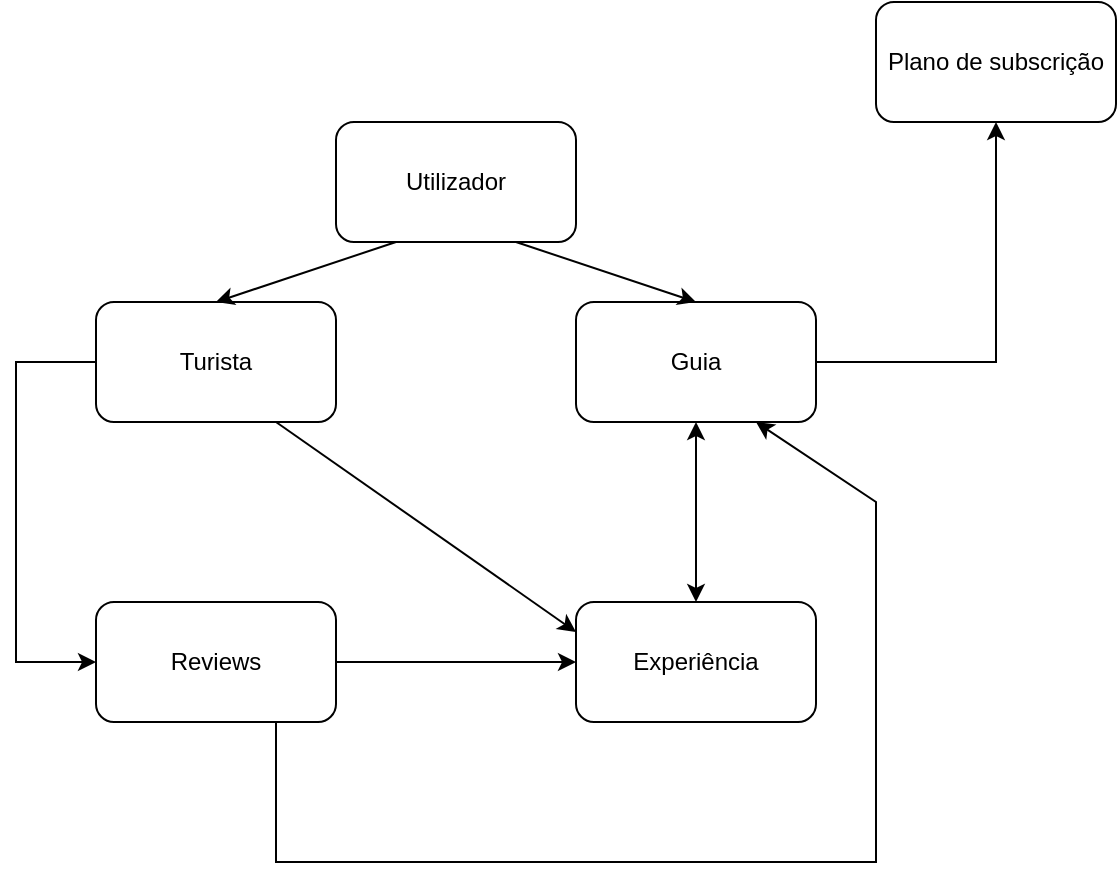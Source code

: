 <mxfile version="16.1.0" type="device"><diagram id="7kZww0D2gUgzowo5gsed" name="Entidades"><mxGraphModel dx="1386" dy="739" grid="1" gridSize="10" guides="1" tooltips="1" connect="1" arrows="1" fold="1" page="1" pageScale="1" pageWidth="850" pageHeight="1100" math="0" shadow="0"><root><mxCell id="0"/><mxCell id="1" parent="0"/><mxCell id="w6kX2u9ml0brE6RhirdK-1" value="Utilizador" style="rounded=1;whiteSpace=wrap;html=1;" vertex="1" parent="1"><mxGeometry x="300" y="260" width="120" height="60" as="geometry"/></mxCell><mxCell id="w6kX2u9ml0brE6RhirdK-3" value="Experiência" style="rounded=1;whiteSpace=wrap;html=1;" vertex="1" parent="1"><mxGeometry x="420" y="500" width="120" height="60" as="geometry"/></mxCell><mxCell id="w6kX2u9ml0brE6RhirdK-4" value="Guia" style="rounded=1;whiteSpace=wrap;html=1;" vertex="1" parent="1"><mxGeometry x="420" y="350" width="120" height="60" as="geometry"/></mxCell><mxCell id="w6kX2u9ml0brE6RhirdK-5" value="Turista" style="rounded=1;whiteSpace=wrap;html=1;" vertex="1" parent="1"><mxGeometry x="180" y="350" width="120" height="60" as="geometry"/></mxCell><mxCell id="w6kX2u9ml0brE6RhirdK-6" value="" style="endArrow=classic;html=1;rounded=0;exitX=0.25;exitY=1;exitDx=0;exitDy=0;entryX=0.5;entryY=0;entryDx=0;entryDy=0;" edge="1" parent="1" source="w6kX2u9ml0brE6RhirdK-1" target="w6kX2u9ml0brE6RhirdK-5"><mxGeometry width="50" height="50" relative="1" as="geometry"><mxPoint x="400" y="400" as="sourcePoint"/><mxPoint x="450" y="350" as="targetPoint"/></mxGeometry></mxCell><mxCell id="w6kX2u9ml0brE6RhirdK-7" value="" style="endArrow=classic;html=1;rounded=0;exitX=0.75;exitY=1;exitDx=0;exitDy=0;entryX=0.5;entryY=0;entryDx=0;entryDy=0;" edge="1" parent="1" source="w6kX2u9ml0brE6RhirdK-1" target="w6kX2u9ml0brE6RhirdK-4"><mxGeometry width="50" height="50" relative="1" as="geometry"><mxPoint x="400" y="400" as="sourcePoint"/><mxPoint x="450" y="350" as="targetPoint"/></mxGeometry></mxCell><mxCell id="w6kX2u9ml0brE6RhirdK-9" value="Plano de subscrição" style="rounded=1;whiteSpace=wrap;html=1;" vertex="1" parent="1"><mxGeometry x="570" y="200" width="120" height="60" as="geometry"/></mxCell><mxCell id="w6kX2u9ml0brE6RhirdK-10" value="Reviews" style="rounded=1;whiteSpace=wrap;html=1;" vertex="1" parent="1"><mxGeometry x="180" y="500" width="120" height="60" as="geometry"/></mxCell><mxCell id="w6kX2u9ml0brE6RhirdK-11" value="" style="endArrow=classic;html=1;rounded=0;entryX=0.5;entryY=1;entryDx=0;entryDy=0;exitX=1;exitY=0.5;exitDx=0;exitDy=0;" edge="1" parent="1" source="w6kX2u9ml0brE6RhirdK-4" target="w6kX2u9ml0brE6RhirdK-9"><mxGeometry width="50" height="50" relative="1" as="geometry"><mxPoint x="400" y="400" as="sourcePoint"/><mxPoint x="450" y="350" as="targetPoint"/><Array as="points"><mxPoint x="630" y="380"/></Array></mxGeometry></mxCell><mxCell id="w6kX2u9ml0brE6RhirdK-12" value="" style="endArrow=classic;html=1;rounded=0;exitX=0;exitY=0.5;exitDx=0;exitDy=0;entryX=0;entryY=0.5;entryDx=0;entryDy=0;" edge="1" parent="1" source="w6kX2u9ml0brE6RhirdK-5" target="w6kX2u9ml0brE6RhirdK-10"><mxGeometry width="50" height="50" relative="1" as="geometry"><mxPoint x="400" y="400" as="sourcePoint"/><mxPoint x="450" y="350" as="targetPoint"/><Array as="points"><mxPoint x="140" y="380"/><mxPoint x="140" y="530"/></Array></mxGeometry></mxCell><mxCell id="w6kX2u9ml0brE6RhirdK-16" value="" style="endArrow=classic;html=1;rounded=0;exitX=0.75;exitY=1;exitDx=0;exitDy=0;entryX=0;entryY=0.25;entryDx=0;entryDy=0;" edge="1" parent="1" source="w6kX2u9ml0brE6RhirdK-5" target="w6kX2u9ml0brE6RhirdK-3"><mxGeometry width="50" height="50" relative="1" as="geometry"><mxPoint x="400" y="400" as="sourcePoint"/><mxPoint x="450" y="350" as="targetPoint"/></mxGeometry></mxCell><mxCell id="w6kX2u9ml0brE6RhirdK-18" value="" style="endArrow=classic;startArrow=classic;html=1;rounded=0;exitX=0.5;exitY=1;exitDx=0;exitDy=0;entryX=0.5;entryY=0;entryDx=0;entryDy=0;" edge="1" parent="1" source="w6kX2u9ml0brE6RhirdK-4" target="w6kX2u9ml0brE6RhirdK-3"><mxGeometry width="50" height="50" relative="1" as="geometry"><mxPoint x="400" y="400" as="sourcePoint"/><mxPoint x="450" y="350" as="targetPoint"/></mxGeometry></mxCell><mxCell id="w6kX2u9ml0brE6RhirdK-20" value="" style="endArrow=classic;html=1;rounded=0;exitX=1;exitY=0.5;exitDx=0;exitDy=0;entryX=0;entryY=0.5;entryDx=0;entryDy=0;" edge="1" parent="1" source="w6kX2u9ml0brE6RhirdK-10" target="w6kX2u9ml0brE6RhirdK-3"><mxGeometry width="50" height="50" relative="1" as="geometry"><mxPoint x="400" y="400" as="sourcePoint"/><mxPoint x="450" y="350" as="targetPoint"/></mxGeometry></mxCell><mxCell id="w6kX2u9ml0brE6RhirdK-21" value="" style="endArrow=classic;html=1;rounded=0;exitX=0.75;exitY=1;exitDx=0;exitDy=0;entryX=0.75;entryY=1;entryDx=0;entryDy=0;" edge="1" parent="1" source="w6kX2u9ml0brE6RhirdK-10" target="w6kX2u9ml0brE6RhirdK-4"><mxGeometry width="50" height="50" relative="1" as="geometry"><mxPoint x="400" y="400" as="sourcePoint"/><mxPoint x="450" y="350" as="targetPoint"/><Array as="points"><mxPoint x="270" y="630"/><mxPoint x="570" y="630"/><mxPoint x="570" y="450"/></Array></mxGeometry></mxCell></root></mxGraphModel></diagram></mxfile>